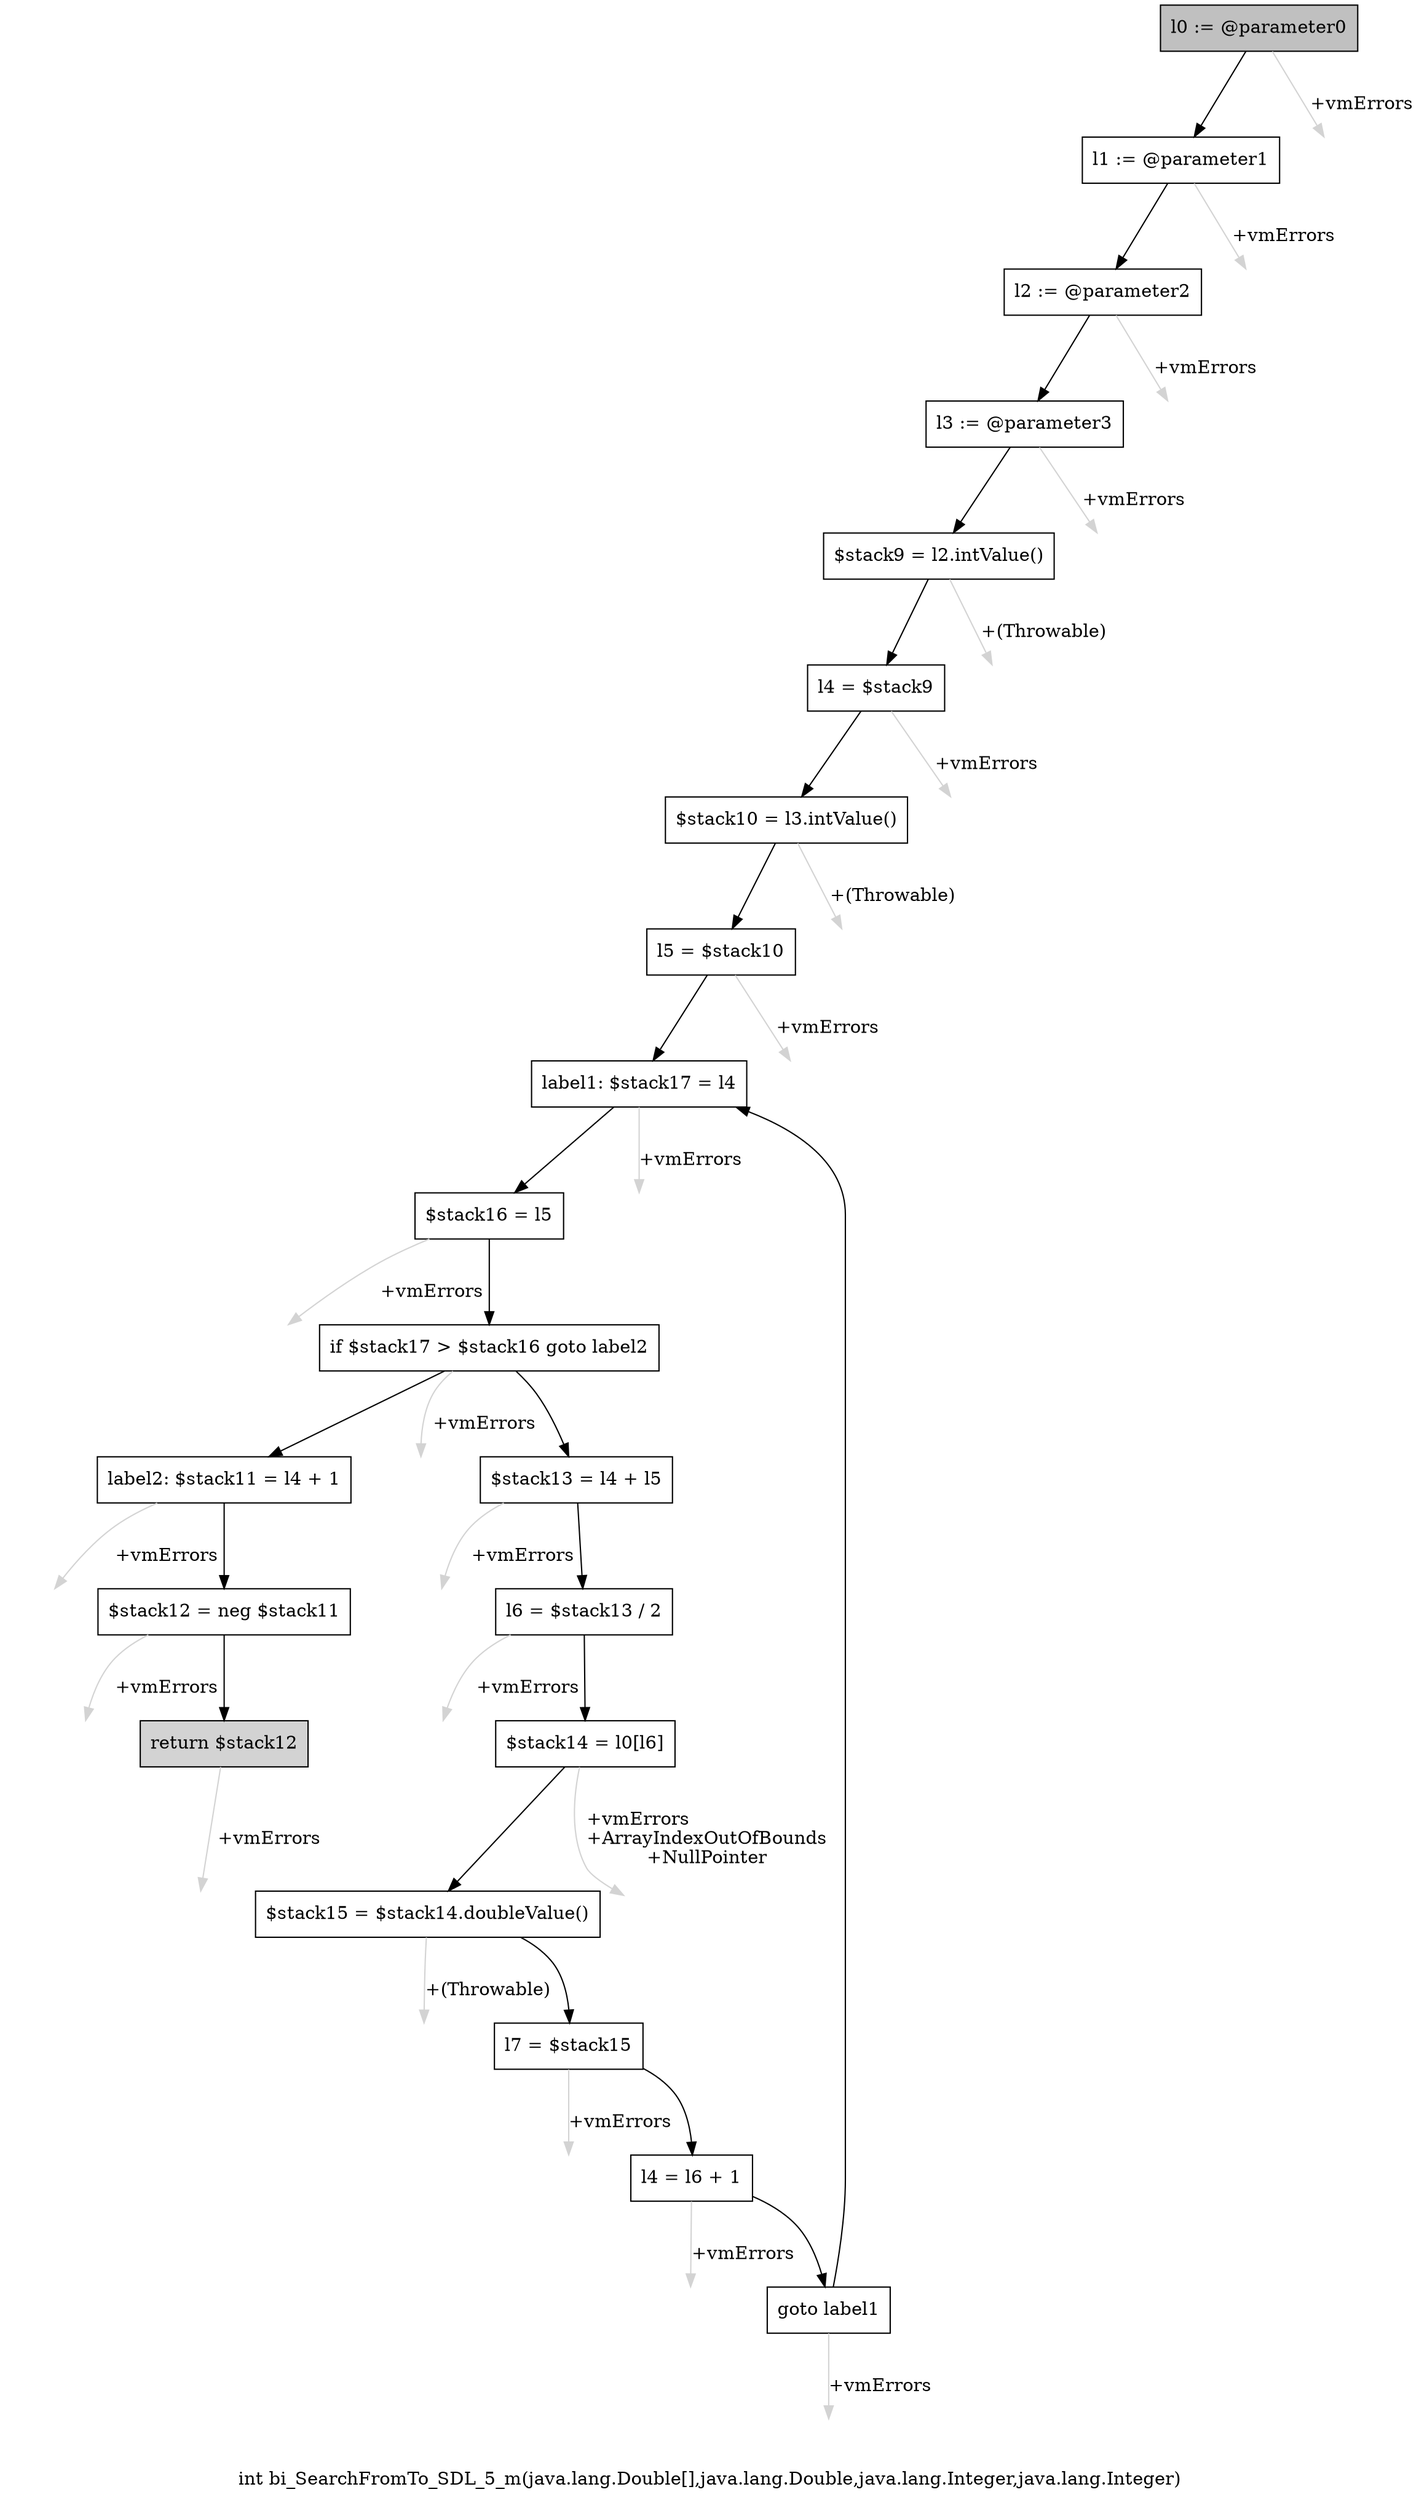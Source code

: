 digraph "int bi_SearchFromTo_SDL_5_m(java.lang.Double[],java.lang.Double,java.lang.Integer,java.lang.Integer)" {
    label="int bi_SearchFromTo_SDL_5_m(java.lang.Double[],java.lang.Double,java.lang.Integer,java.lang.Integer)";
    node [shape=box];
    "0" [style=filled,fillcolor=gray,label="l0 := @parameter0",];
    "1" [label="l1 := @parameter1",];
    "0"->"1" [color=black,];
    "21" [style=invis,label="Esc",];
    "0"->"21" [color=lightgray,label="\l+vmErrors",];
    "2" [label="l2 := @parameter2",];
    "1"->"2" [color=black,];
    "22" [style=invis,label="Esc",];
    "1"->"22" [color=lightgray,label="\l+vmErrors",];
    "3" [label="l3 := @parameter3",];
    "2"->"3" [color=black,];
    "23" [style=invis,label="Esc",];
    "2"->"23" [color=lightgray,label="\l+vmErrors",];
    "4" [label="$stack9 = l2.intValue()",];
    "3"->"4" [color=black,];
    "24" [style=invis,label="Esc",];
    "3"->"24" [color=lightgray,label="\l+vmErrors",];
    "5" [label="l4 = $stack9",];
    "4"->"5" [color=black,];
    "25" [style=invis,label="Esc",];
    "4"->"25" [color=lightgray,label="\l+(Throwable)",];
    "6" [label="$stack10 = l3.intValue()",];
    "5"->"6" [color=black,];
    "26" [style=invis,label="Esc",];
    "5"->"26" [color=lightgray,label="\l+vmErrors",];
    "7" [label="l5 = $stack10",];
    "6"->"7" [color=black,];
    "27" [style=invis,label="Esc",];
    "6"->"27" [color=lightgray,label="\l+(Throwable)",];
    "8" [label="label1: $stack17 = l4",];
    "7"->"8" [color=black,];
    "28" [style=invis,label="Esc",];
    "7"->"28" [color=lightgray,label="\l+vmErrors",];
    "9" [label="$stack16 = l5",];
    "8"->"9" [color=black,];
    "29" [style=invis,label="Esc",];
    "8"->"29" [color=lightgray,label="\l+vmErrors",];
    "10" [label="if $stack17 > $stack16 goto label2",];
    "9"->"10" [color=black,];
    "30" [style=invis,label="Esc",];
    "9"->"30" [color=lightgray,label="\l+vmErrors",];
    "11" [label="$stack13 = l4 + l5",];
    "10"->"11" [color=black,];
    "18" [label="label2: $stack11 = l4 + 1",];
    "10"->"18" [color=black,];
    "31" [style=invis,label="Esc",];
    "10"->"31" [color=lightgray,label="\l+vmErrors",];
    "12" [label="l6 = $stack13 / 2",];
    "11"->"12" [color=black,];
    "32" [style=invis,label="Esc",];
    "11"->"32" [color=lightgray,label="\l+vmErrors",];
    "13" [label="$stack14 = l0[l6]",];
    "12"->"13" [color=black,];
    "33" [style=invis,label="Esc",];
    "12"->"33" [color=lightgray,label="\l+vmErrors",];
    "14" [label="$stack15 = $stack14.doubleValue()",];
    "13"->"14" [color=black,];
    "34" [style=invis,label="Esc",];
    "13"->"34" [color=lightgray,label="\l+vmErrors\l+ArrayIndexOutOfBounds\l+NullPointer",];
    "15" [label="l7 = $stack15",];
    "14"->"15" [color=black,];
    "35" [style=invis,label="Esc",];
    "14"->"35" [color=lightgray,label="\l+(Throwable)",];
    "16" [label="l4 = l6 + 1",];
    "15"->"16" [color=black,];
    "36" [style=invis,label="Esc",];
    "15"->"36" [color=lightgray,label="\l+vmErrors",];
    "17" [label="goto label1",];
    "16"->"17" [color=black,];
    "37" [style=invis,label="Esc",];
    "16"->"37" [color=lightgray,label="\l+vmErrors",];
    "17"->"8" [color=black,];
    "38" [style=invis,label="Esc",];
    "17"->"38" [color=lightgray,label="\l+vmErrors",];
    "19" [label="$stack12 = neg $stack11",];
    "18"->"19" [color=black,];
    "39" [style=invis,label="Esc",];
    "18"->"39" [color=lightgray,label="\l+vmErrors",];
    "20" [style=filled,fillcolor=lightgray,label="return $stack12",];
    "19"->"20" [color=black,];
    "40" [style=invis,label="Esc",];
    "19"->"40" [color=lightgray,label="\l+vmErrors",];
    "41" [style=invis,label="Esc",];
    "20"->"41" [color=lightgray,label="\l+vmErrors",];
}

